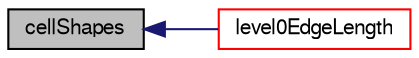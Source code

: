 digraph "cellShapes"
{
  bgcolor="transparent";
  edge [fontname="FreeSans",fontsize="10",labelfontname="FreeSans",labelfontsize="10"];
  node [fontname="FreeSans",fontsize="10",shape=record];
  rankdir="LR";
  Node6282 [label="cellShapes",height=0.2,width=0.4,color="black", fillcolor="grey75", style="filled", fontcolor="black"];
  Node6282 -> Node6283 [dir="back",color="midnightblue",fontsize="10",style="solid",fontname="FreeSans"];
  Node6283 [label="level0EdgeLength",height=0.2,width=0.4,color="red",URL="$a21654.html#a5038ef57fdb5e24db3472bc037c5a270",tooltip="Typical edge length between unrefined points. "];
}
